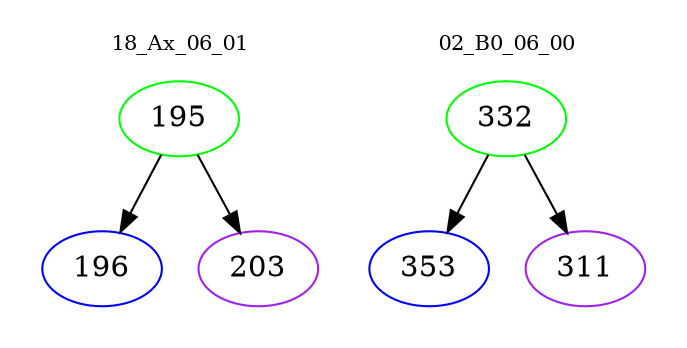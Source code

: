 digraph{
subgraph cluster_0 {
color = white
label = "18_Ax_06_01";
fontsize=10;
T0_195 [label="195", color="green"]
T0_195 -> T0_196 [color="black"]
T0_196 [label="196", color="blue"]
T0_195 -> T0_203 [color="black"]
T0_203 [label="203", color="purple"]
}
subgraph cluster_1 {
color = white
label = "02_B0_06_00";
fontsize=10;
T1_332 [label="332", color="green"]
T1_332 -> T1_353 [color="black"]
T1_353 [label="353", color="blue"]
T1_332 -> T1_311 [color="black"]
T1_311 [label="311", color="purple"]
}
}
